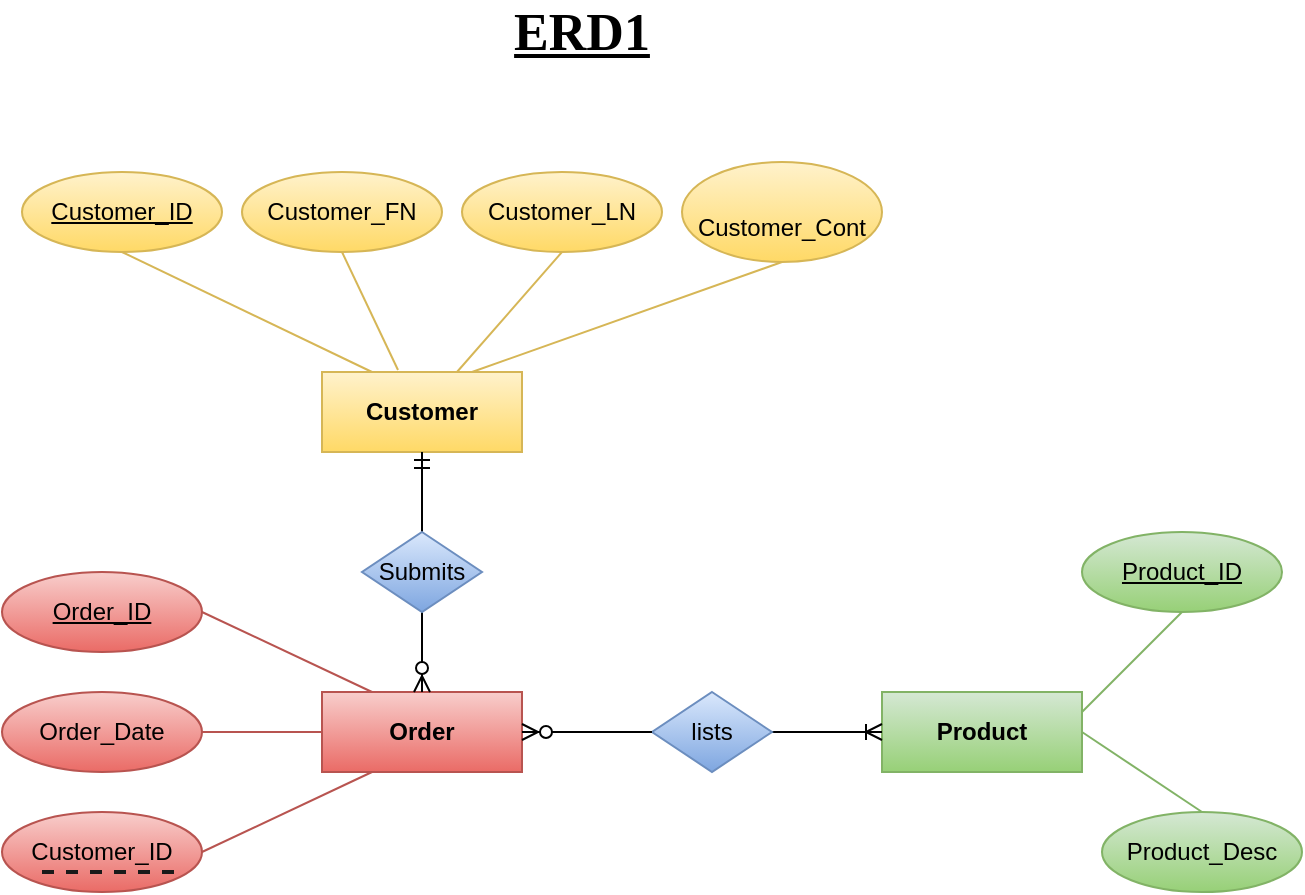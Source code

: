 <mxfile version="18.1.1" type="device"><diagram id="Ez8oWRdH6SRIWHNZQZMK" name="Page-1"><mxGraphModel dx="844" dy="403" grid="1" gridSize="10" guides="1" tooltips="1" connect="1" arrows="1" fold="1" page="1" pageScale="1" pageWidth="850" pageHeight="1100" math="0" shadow="0"><root><mxCell id="0"/><mxCell id="1" parent="0"/><mxCell id="3hFoPEGW5dRsyhvyudMx-1" value="&lt;b&gt;Customer&lt;/b&gt;" style="whiteSpace=wrap;html=1;align=center;fillColor=#fff2cc;strokeColor=#d6b656;gradientColor=#ffd966;" vertex="1" parent="1"><mxGeometry x="290" y="255" width="100" height="40" as="geometry"/></mxCell><mxCell id="3hFoPEGW5dRsyhvyudMx-2" value="&lt;b&gt;Order&lt;/b&gt;" style="whiteSpace=wrap;html=1;align=center;fillColor=#f8cecc;gradientColor=#ea6b66;strokeColor=#b85450;" vertex="1" parent="1"><mxGeometry x="290" y="415" width="100" height="40" as="geometry"/></mxCell><mxCell id="3hFoPEGW5dRsyhvyudMx-3" value="&lt;b&gt;Product&lt;/b&gt;" style="whiteSpace=wrap;html=1;align=center;fillColor=#d5e8d4;gradientColor=#97d077;strokeColor=#82b366;" vertex="1" parent="1"><mxGeometry x="570" y="415" width="100" height="40" as="geometry"/></mxCell><mxCell id="3hFoPEGW5dRsyhvyudMx-4" value="Customer_LN" style="ellipse;whiteSpace=wrap;html=1;align=center;fillColor=#fff2cc;strokeColor=#d6b656;gradientColor=#ffd966;" vertex="1" parent="1"><mxGeometry x="360" y="155" width="100" height="40" as="geometry"/></mxCell><mxCell id="3hFoPEGW5dRsyhvyudMx-5" value="&lt;div style=&quot;text-align: justify;&quot;&gt;&lt;br&gt;&lt;span style=&quot;color: rgb(0, 0, 0); font-family: Helvetica; font-size: 12px; font-style: normal; font-variant-ligatures: normal; font-variant-caps: normal; font-weight: 400; letter-spacing: normal; orphans: 2; text-indent: 0px; text-transform: none; widows: 2; word-spacing: 0px; -webkit-text-stroke-width: 0px; background-color: rgb(248, 249, 250); float: none; display: inline !important;&quot;&gt;&lt;div style=&quot;text-align: justify;&quot;&gt;Customer_Cont&lt;/div&gt;&lt;/span&gt;&lt;/div&gt;" style="ellipse;whiteSpace=wrap;html=1;align=center;fillColor=#fff2cc;strokeColor=#d6b656;gradientColor=#ffd966;" vertex="1" parent="1"><mxGeometry x="470" y="150" width="100" height="50" as="geometry"/></mxCell><mxCell id="3hFoPEGW5dRsyhvyudMx-6" value="Customer_FN" style="ellipse;whiteSpace=wrap;html=1;align=center;fillColor=#fff2cc;strokeColor=#d6b656;gradientColor=#ffd966;" vertex="1" parent="1"><mxGeometry x="250" y="155" width="100" height="40" as="geometry"/></mxCell><mxCell id="3hFoPEGW5dRsyhvyudMx-7" value="Product_ID" style="ellipse;whiteSpace=wrap;html=1;align=center;fontStyle=4;fillColor=#d5e8d4;gradientColor=#97d077;strokeColor=#82b366;" vertex="1" parent="1"><mxGeometry x="670" y="335" width="100" height="40" as="geometry"/></mxCell><mxCell id="3hFoPEGW5dRsyhvyudMx-8" value="Customer_ID" style="ellipse;whiteSpace=wrap;html=1;align=center;fontStyle=4;fillColor=#fff2cc;strokeColor=#d6b656;gradientColor=#ffd966;" vertex="1" parent="1"><mxGeometry x="140" y="155" width="100" height="40" as="geometry"/></mxCell><mxCell id="3hFoPEGW5dRsyhvyudMx-9" value="" style="endArrow=none;html=1;rounded=0;entryX=0.25;entryY=0;entryDx=0;entryDy=0;exitX=0.5;exitY=1;exitDx=0;exitDy=0;fillColor=#fff2cc;strokeColor=#d6b656;gradientColor=#ffd966;" edge="1" parent="1" source="3hFoPEGW5dRsyhvyudMx-8" target="3hFoPEGW5dRsyhvyudMx-1"><mxGeometry relative="1" as="geometry"><mxPoint x="270" y="215" as="sourcePoint"/><mxPoint x="430" y="215" as="targetPoint"/></mxGeometry></mxCell><mxCell id="3hFoPEGW5dRsyhvyudMx-12" value="" style="endArrow=none;html=1;rounded=0;entryX=0.5;entryY=1;entryDx=0;entryDy=0;exitX=0.75;exitY=0;exitDx=0;exitDy=0;fillColor=#fff2cc;strokeColor=#d6b656;gradientColor=#ffd966;" edge="1" parent="1" source="3hFoPEGW5dRsyhvyudMx-1" target="3hFoPEGW5dRsyhvyudMx-5"><mxGeometry relative="1" as="geometry"><mxPoint x="430" y="355" as="sourcePoint"/><mxPoint x="590" y="355" as="targetPoint"/></mxGeometry></mxCell><mxCell id="3hFoPEGW5dRsyhvyudMx-13" value="" style="endArrow=none;html=1;rounded=0;exitX=0.5;exitY=1;exitDx=0;exitDy=0;entryX=0.38;entryY=-0.025;entryDx=0;entryDy=0;entryPerimeter=0;fillColor=#fff2cc;strokeColor=#d6b656;gradientColor=#ffd966;" edge="1" parent="1" source="3hFoPEGW5dRsyhvyudMx-6" target="3hFoPEGW5dRsyhvyudMx-1"><mxGeometry relative="1" as="geometry"><mxPoint x="430" y="355" as="sourcePoint"/><mxPoint x="590" y="355" as="targetPoint"/></mxGeometry></mxCell><mxCell id="3hFoPEGW5dRsyhvyudMx-14" value="" style="endArrow=none;html=1;rounded=0;exitX=0.5;exitY=1;exitDx=0;exitDy=0;fillColor=#fff2cc;strokeColor=#d6b656;gradientColor=#ffd966;" edge="1" parent="1" source="3hFoPEGW5dRsyhvyudMx-4" target="3hFoPEGW5dRsyhvyudMx-1"><mxGeometry relative="1" as="geometry"><mxPoint x="430" y="355" as="sourcePoint"/><mxPoint x="590" y="355" as="targetPoint"/></mxGeometry></mxCell><mxCell id="3hFoPEGW5dRsyhvyudMx-16" value="Product_Desc" style="ellipse;whiteSpace=wrap;html=1;align=center;fillColor=#d5e8d4;gradientColor=#97d077;strokeColor=#82b366;" vertex="1" parent="1"><mxGeometry x="680" y="475" width="100" height="40" as="geometry"/></mxCell><mxCell id="3hFoPEGW5dRsyhvyudMx-17" value="" style="endArrow=none;html=1;rounded=0;entryX=0.5;entryY=1;entryDx=0;entryDy=0;exitX=1;exitY=0.25;exitDx=0;exitDy=0;fillColor=#d5e8d4;gradientColor=#97d077;strokeColor=#82b366;" edge="1" parent="1" source="3hFoPEGW5dRsyhvyudMx-3" target="3hFoPEGW5dRsyhvyudMx-7"><mxGeometry relative="1" as="geometry"><mxPoint x="420" y="405" as="sourcePoint"/><mxPoint x="580" y="405" as="targetPoint"/></mxGeometry></mxCell><mxCell id="3hFoPEGW5dRsyhvyudMx-18" value="" style="endArrow=none;html=1;rounded=0;exitX=0.5;exitY=0;exitDx=0;exitDy=0;entryX=1;entryY=0.5;entryDx=0;entryDy=0;fillColor=#d5e8d4;gradientColor=#97d077;strokeColor=#82b366;" edge="1" parent="1" source="3hFoPEGW5dRsyhvyudMx-16" target="3hFoPEGW5dRsyhvyudMx-3"><mxGeometry relative="1" as="geometry"><mxPoint x="740" y="465" as="sourcePoint"/><mxPoint x="580" y="405" as="targetPoint"/></mxGeometry></mxCell><mxCell id="3hFoPEGW5dRsyhvyudMx-19" value="Order_ID" style="ellipse;whiteSpace=wrap;html=1;align=center;fontStyle=4;fillColor=#f8cecc;gradientColor=#ea6b66;strokeColor=#b85450;" vertex="1" parent="1"><mxGeometry x="130" y="355" width="100" height="40" as="geometry"/></mxCell><mxCell id="3hFoPEGW5dRsyhvyudMx-20" value="Order_Date" style="ellipse;whiteSpace=wrap;html=1;align=center;fillColor=#f8cecc;gradientColor=#ea6b66;strokeColor=#b85450;" vertex="1" parent="1"><mxGeometry x="130" y="415" width="100" height="40" as="geometry"/></mxCell><mxCell id="3hFoPEGW5dRsyhvyudMx-21" value="Customer_ID" style="ellipse;whiteSpace=wrap;html=1;align=center;fillColor=#f8cecc;gradientColor=#ea6b66;strokeColor=#b85450;" vertex="1" parent="1"><mxGeometry x="130" y="475" width="100" height="40" as="geometry"/></mxCell><mxCell id="3hFoPEGW5dRsyhvyudMx-22" value="" style="endArrow=none;html=1;rounded=0;dashed=1;fillColor=#f8cecc;gradientColor=#ea6b66;strokeColor=#1A1A1A;fontStyle=1;strokeWidth=2;" edge="1" parent="1"><mxGeometry relative="1" as="geometry"><mxPoint x="150" y="505" as="sourcePoint"/><mxPoint x="220" y="505" as="targetPoint"/></mxGeometry></mxCell><mxCell id="3hFoPEGW5dRsyhvyudMx-23" value="" style="endArrow=none;html=1;rounded=0;exitX=1;exitY=0.5;exitDx=0;exitDy=0;entryX=0.25;entryY=0;entryDx=0;entryDy=0;fillColor=#f8cecc;gradientColor=#ea6b66;strokeColor=#b85450;" edge="1" parent="1" source="3hFoPEGW5dRsyhvyudMx-19" target="3hFoPEGW5dRsyhvyudMx-2"><mxGeometry relative="1" as="geometry"><mxPoint x="430" y="385" as="sourcePoint"/><mxPoint x="590" y="385" as="targetPoint"/></mxGeometry></mxCell><mxCell id="3hFoPEGW5dRsyhvyudMx-24" value="" style="endArrow=none;html=1;rounded=0;exitX=1;exitY=0.5;exitDx=0;exitDy=0;entryX=0.25;entryY=1;entryDx=0;entryDy=0;fillColor=#f8cecc;gradientColor=#ea6b66;strokeColor=#b85450;" edge="1" parent="1" source="3hFoPEGW5dRsyhvyudMx-21" target="3hFoPEGW5dRsyhvyudMx-2"><mxGeometry relative="1" as="geometry"><mxPoint x="430" y="385" as="sourcePoint"/><mxPoint x="590" y="385" as="targetPoint"/></mxGeometry></mxCell><mxCell id="3hFoPEGW5dRsyhvyudMx-25" value="" style="endArrow=none;html=1;rounded=0;exitX=1;exitY=0.5;exitDx=0;exitDy=0;entryX=0;entryY=0.5;entryDx=0;entryDy=0;fillColor=#f8cecc;gradientColor=#ea6b66;strokeColor=#b85450;" edge="1" parent="1" source="3hFoPEGW5dRsyhvyudMx-20" target="3hFoPEGW5dRsyhvyudMx-2"><mxGeometry relative="1" as="geometry"><mxPoint x="430" y="385" as="sourcePoint"/><mxPoint x="590" y="385" as="targetPoint"/></mxGeometry></mxCell><mxCell id="3hFoPEGW5dRsyhvyudMx-30" value="" style="edgeStyle=entityRelationEdgeStyle;fontSize=12;html=1;endArrow=ERoneToMany;startArrow=none;rounded=0;exitX=1;exitY=0.5;exitDx=0;exitDy=0;entryX=0;entryY=0.5;entryDx=0;entryDy=0;" edge="1" parent="1" source="3hFoPEGW5dRsyhvyudMx-31" target="3hFoPEGW5dRsyhvyudMx-3"><mxGeometry width="100" height="100" relative="1" as="geometry"><mxPoint x="460" y="405" as="sourcePoint"/><mxPoint x="560" y="305" as="targetPoint"/></mxGeometry></mxCell><mxCell id="3hFoPEGW5dRsyhvyudMx-31" value="lists" style="shape=rhombus;perimeter=rhombusPerimeter;whiteSpace=wrap;html=1;align=center;fillColor=#dae8fc;gradientColor=#7ea6e0;strokeColor=#6c8ebf;" vertex="1" parent="1"><mxGeometry x="455" y="415" width="60" height="40" as="geometry"/></mxCell><mxCell id="3hFoPEGW5dRsyhvyudMx-33" value="" style="edgeStyle=entityRelationEdgeStyle;fontSize=12;html=1;endArrow=none;startArrow=ERzeroToMany;rounded=0;exitX=1;exitY=0.5;exitDx=0;exitDy=0;entryX=0;entryY=0.5;entryDx=0;entryDy=0;" edge="1" parent="1" source="3hFoPEGW5dRsyhvyudMx-2" target="3hFoPEGW5dRsyhvyudMx-31"><mxGeometry width="100" height="100" relative="1" as="geometry"><mxPoint x="390" y="435" as="sourcePoint"/><mxPoint x="570" y="435" as="targetPoint"/></mxGeometry></mxCell><mxCell id="3hFoPEGW5dRsyhvyudMx-40" value="" style="fontSize=12;html=1;endArrow=ERzeroToMany;startArrow=ERmandOne;rounded=0;" edge="1" parent="1" source="3hFoPEGW5dRsyhvyudMx-1" target="3hFoPEGW5dRsyhvyudMx-2"><mxGeometry width="100" height="100" relative="1" as="geometry"><mxPoint x="240" y="305" as="sourcePoint"/><mxPoint x="330" y="375" as="targetPoint"/></mxGeometry></mxCell><mxCell id="3hFoPEGW5dRsyhvyudMx-41" value="Submits" style="shape=rhombus;perimeter=rhombusPerimeter;whiteSpace=wrap;html=1;align=center;fillColor=#dae8fc;gradientColor=#7ea6e0;strokeColor=#6c8ebf;" vertex="1" parent="1"><mxGeometry x="310" y="335" width="60" height="40" as="geometry"/></mxCell><mxCell id="3hFoPEGW5dRsyhvyudMx-43" value="&lt;b style=&quot;font-size: 26px;&quot;&gt;&lt;u style=&quot;font-size: 26px;&quot;&gt;&lt;font style=&quot;font-size: 26px;&quot; face=&quot;Comic Sans MS&quot;&gt;ERD1&lt;/font&gt;&lt;/u&gt;&lt;/b&gt;" style="text;html=1;strokeColor=none;fillColor=none;align=center;verticalAlign=middle;whiteSpace=wrap;rounded=0;fontSize=26;" vertex="1" parent="1"><mxGeometry x="390" y="70" width="60" height="30" as="geometry"/></mxCell></root></mxGraphModel></diagram></mxfile>